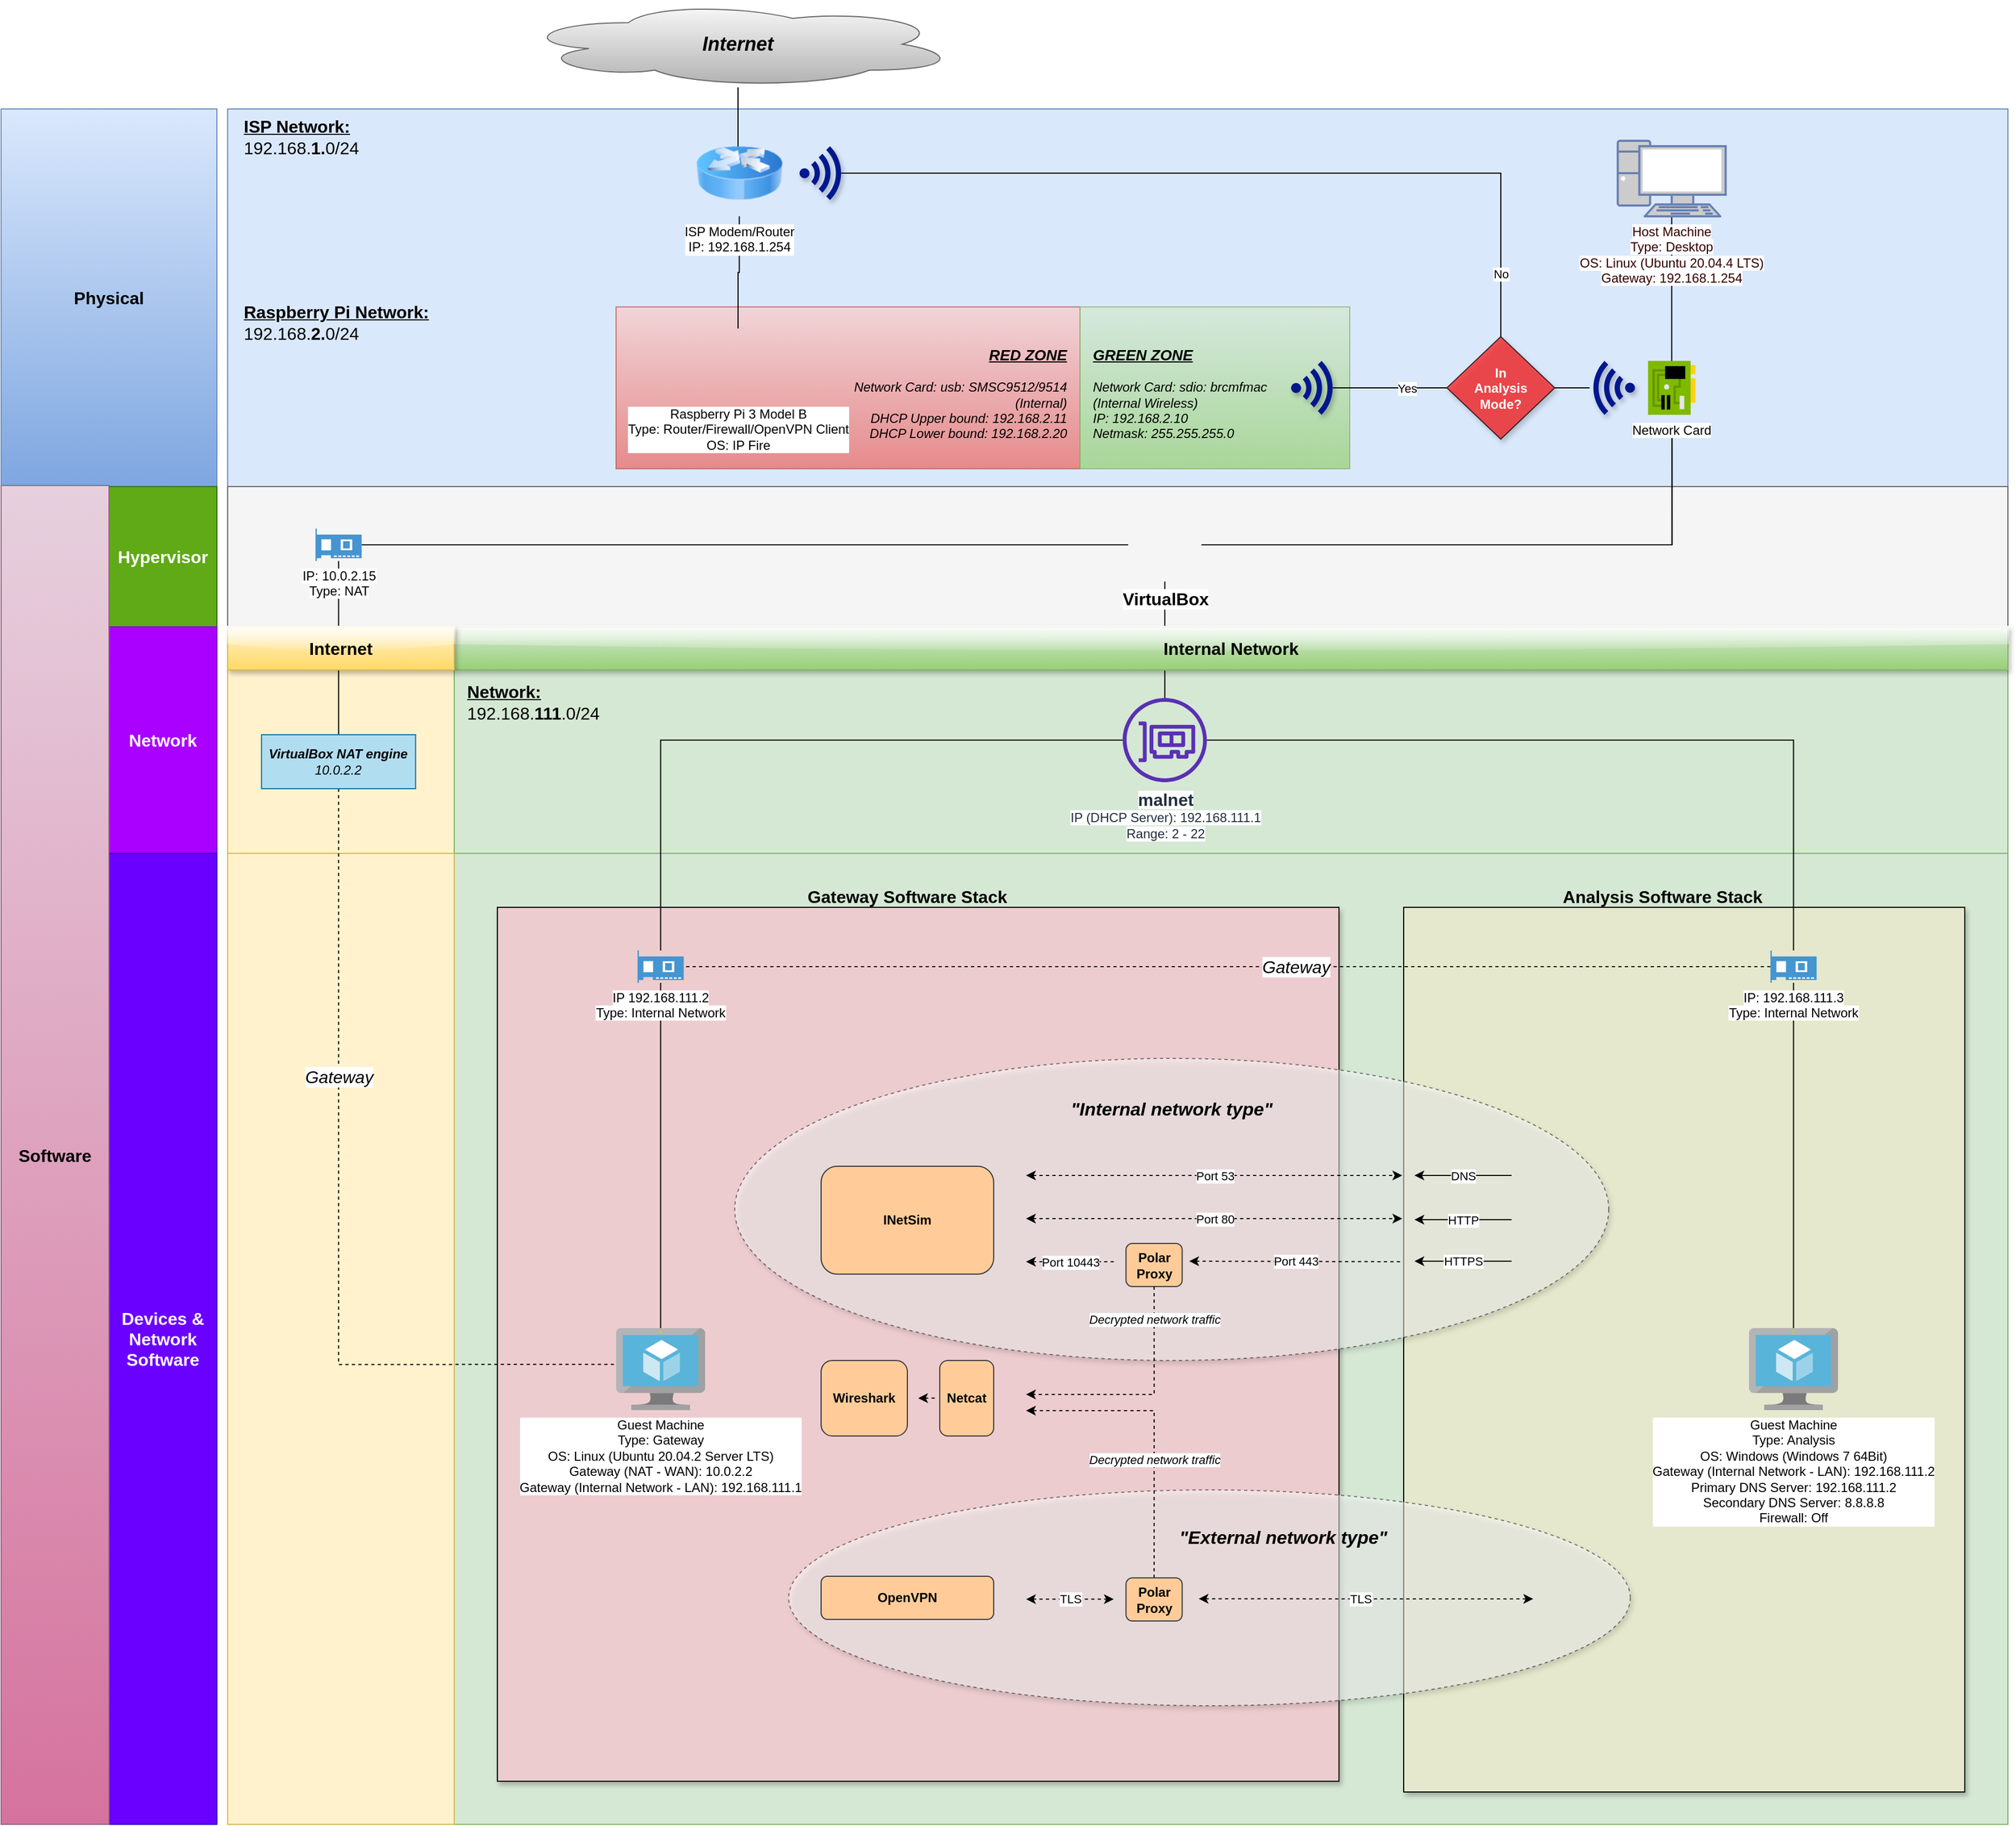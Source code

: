 <mxfile version="14.4.4" type="device"><diagram id="8zyoENs4qHVBw8yyRW8O" name="Page-1"><mxGraphModel dx="3977" dy="1723" grid="1" gridSize="10" guides="1" tooltips="1" connect="1" arrows="1" fold="1" page="1" pageScale="1" pageWidth="850" pageHeight="1100" background="none" math="0" shadow="0"><root><mxCell id="0"/><mxCell id="1" parent="0"/><mxCell id="-e-11BYPW6cTyOTztT-p-106" value="" style="rounded=0;whiteSpace=wrap;html=1;fillColor=#dae8fc;strokeColor=#6c8ebf;" parent="1" vertex="1"><mxGeometry x="-760" y="100" width="1650" height="350" as="geometry"/></mxCell><mxCell id="TGRFq4bjdUbK1pKviDOz-7" value="" style="rounded=0;whiteSpace=wrap;html=1;fillColor=#f8cecc;strokeColor=#b85450;gradientColor=#ea6b66;opacity=75;" vertex="1" parent="1"><mxGeometry x="-400" y="283.5" width="430" height="150" as="geometry"/></mxCell><mxCell id="TGRFq4bjdUbK1pKviDOz-6" value="" style="rounded=0;whiteSpace=wrap;html=1;fillColor=#d5e8d4;strokeColor=#82b366;gradientColor=#97d077;opacity=75;" vertex="1" parent="1"><mxGeometry x="30" y="283.5" width="250" height="150" as="geometry"/></mxCell><mxCell id="-e-11BYPW6cTyOTztT-p-169" value="" style="rounded=0;whiteSpace=wrap;html=1;fillColor=#d5e8d4;strokeColor=#82b366;" parent="1" vertex="1"><mxGeometry x="-550" y="790" width="1440" height="900" as="geometry"/></mxCell><mxCell id="6qPdf3L8moZIVL4LODuf-8" value="" style="rounded=0;whiteSpace=wrap;html=1;shadow=1;fillColor=#E5E8CC;" parent="1" vertex="1"><mxGeometry x="330" y="840" width="520" height="820" as="geometry"/></mxCell><mxCell id="6qPdf3L8moZIVL4LODuf-7" value="" style="rounded=0;whiteSpace=wrap;html=1;shadow=1;fillColor=#EDCCCF;" parent="1" vertex="1"><mxGeometry x="-510" y="840" width="780" height="810" as="geometry"/></mxCell><mxCell id="GQEqQvA2TkC_SFzELO3j-15" value="&lt;div style=&quot;font-size: 17px&quot;&gt;&lt;b&gt;&lt;i&gt;&lt;font style=&quot;font-size: 17px&quot;&gt;&lt;span&gt;&quot;Internal network type&quot;&lt;/span&gt;&lt;/font&gt;&lt;/i&gt;&lt;/b&gt;&lt;/div&gt;&lt;div style=&quot;font-size: 17px&quot;&gt;&lt;b&gt;&lt;i&gt;&lt;font style=&quot;font-size: 17px&quot;&gt;&lt;span&gt;&lt;br&gt;&lt;/span&gt;&lt;/font&gt;&lt;/i&gt;&lt;/b&gt;&lt;/div&gt;&lt;div style=&quot;font-size: 17px&quot;&gt;&lt;b&gt;&lt;i&gt;&lt;font style=&quot;font-size: 17px&quot;&gt;&lt;span&gt;&lt;br&gt;&lt;/span&gt;&lt;/font&gt;&lt;/i&gt;&lt;/b&gt;&lt;/div&gt;&lt;div&gt;&lt;br&gt;&lt;/div&gt;&lt;div&gt;&lt;br&gt;&lt;/div&gt;&lt;div&gt;&lt;b&gt;&lt;font size=&quot;1&quot;&gt;&lt;i&gt;&lt;span style=&quot;font-size: 16px&quot;&gt;&lt;br&gt;&lt;/span&gt;&lt;/i&gt;&lt;/font&gt;&lt;/b&gt;&lt;/div&gt;&lt;div&gt;&lt;b&gt;&lt;font size=&quot;1&quot;&gt;&lt;i&gt;&lt;span style=&quot;font-size: 16px&quot;&gt;&lt;br&gt;&lt;/span&gt;&lt;/i&gt;&lt;/font&gt;&lt;/b&gt;&lt;/div&gt;&lt;div&gt;&lt;b&gt;&lt;font size=&quot;1&quot;&gt;&lt;i&gt;&lt;span style=&quot;font-size: 16px&quot;&gt;&lt;br&gt;&lt;/span&gt;&lt;/i&gt;&lt;/font&gt;&lt;/b&gt;&lt;/div&gt;&lt;div&gt;&lt;b&gt;&lt;font size=&quot;1&quot;&gt;&lt;i&gt;&lt;span style=&quot;font-size: 16px&quot;&gt;&lt;br&gt;&lt;/span&gt;&lt;/i&gt;&lt;/font&gt;&lt;/b&gt;&lt;/div&gt;&lt;div&gt;&lt;b&gt;&lt;font size=&quot;1&quot;&gt;&lt;i&gt;&lt;span style=&quot;font-size: 16px&quot;&gt;&lt;br&gt;&lt;/span&gt;&lt;/i&gt;&lt;/font&gt;&lt;/b&gt;&lt;/div&gt;&lt;div&gt;&lt;b&gt;&lt;font size=&quot;1&quot;&gt;&lt;i&gt;&lt;span style=&quot;font-size: 16px&quot;&gt;&lt;br&gt;&lt;/span&gt;&lt;/i&gt;&lt;/font&gt;&lt;/b&gt;&lt;/div&gt;" style="ellipse;whiteSpace=wrap;html=1;opacity=50;dashed=1;shadow=1;" parent="1" vertex="1"><mxGeometry x="-290" y="980" width="810" height="280" as="geometry"/></mxCell><mxCell id="-e-11BYPW6cTyOTztT-p-161" value="" style="rounded=0;whiteSpace=wrap;html=1;fillColor=#fff2cc;strokeColor=#d6b656;" parent="1" vertex="1"><mxGeometry x="-760" y="620" width="210" height="170" as="geometry"/></mxCell><mxCell id="-e-11BYPW6cTyOTztT-p-163" value="" style="rounded=0;whiteSpace=wrap;html=1;fillColor=#d5e8d4;strokeColor=#82b366;" parent="1" vertex="1"><mxGeometry x="-550" y="620" width="1440" height="170" as="geometry"/></mxCell><mxCell id="-e-11BYPW6cTyOTztT-p-168" value="" style="rounded=0;whiteSpace=wrap;html=1;fillColor=#fff2cc;strokeColor=#d6b656;" parent="1" vertex="1"><mxGeometry x="-760" y="790" width="210" height="900" as="geometry"/></mxCell><mxCell id="-e-11BYPW6cTyOTztT-p-99" value="" style="rounded=0;whiteSpace=wrap;html=1;fillColor=#f5f5f5;strokeColor=#666666;fontColor=#333333;" parent="1" vertex="1"><mxGeometry x="-760" y="450" width="1650" height="130" as="geometry"/></mxCell><mxCell id="-e-11BYPW6cTyOTztT-p-81" style="edgeStyle=orthogonalEdgeStyle;rounded=0;orthogonalLoop=1;jettySize=auto;html=1;endArrow=none;endFill=0;" parent="1" source="-e-11BYPW6cTyOTztT-p-1" edge="1"><mxGeometry relative="1" as="geometry"><mxPoint x="-287" y="156" as="targetPoint"/></mxGeometry></mxCell><mxCell id="-e-11BYPW6cTyOTztT-p-1" value="&lt;font style=&quot;font-size: 18px&quot;&gt;&lt;i&gt;&lt;b&gt;Internet&lt;/b&gt;&lt;/i&gt;&lt;/font&gt;" style="ellipse;shape=cloud;whiteSpace=wrap;html=1;gradientColor=#b3b3b3;fillColor=#f5f5f5;strokeColor=#666666;" parent="1" vertex="1"><mxGeometry x="-490" width="406" height="80" as="geometry"/></mxCell><mxCell id="-e-11BYPW6cTyOTztT-p-180" style="edgeStyle=orthogonalEdgeStyle;rounded=0;orthogonalLoop=1;jettySize=auto;html=1;endArrow=none;endFill=0;fontSize=16;exitX=0;exitY=0.5;exitDx=0;exitDy=0;" parent="1" source="-e-11BYPW6cTyOTztT-p-10" target="-e-11BYPW6cTyOTztT-p-179" edge="1"><mxGeometry relative="1" as="geometry"/></mxCell><mxCell id="agDLO8qRzX-PtfbD8R7_-3" style="edgeStyle=none;rounded=0;orthogonalLoop=1;jettySize=auto;html=1;endArrow=none;endFill=0;" parent="1" source="-e-11BYPW6cTyOTztT-p-10" target="-e-11BYPW6cTyOTztT-p-18" edge="1"><mxGeometry relative="1" as="geometry"/></mxCell><mxCell id="-e-11BYPW6cTyOTztT-p-10" value="&lt;b&gt;&lt;font style=&quot;font-size: 16px&quot;&gt;VirtualBox&lt;/font&gt;&lt;/b&gt;" style="shape=image;html=1;verticalAlign=top;verticalLabelPosition=bottom;labelBackgroundColor=#ffffff;imageAspect=0;aspect=fixed;image=https://cdn3.iconfinder.com/data/icons/humano2/128x128/apps/virtualbox.png" parent="1" vertex="1"><mxGeometry x="74.61" y="470" width="68" height="68" as="geometry"/></mxCell><mxCell id="-e-11BYPW6cTyOTztT-p-97" style="edgeStyle=orthogonalEdgeStyle;rounded=0;orthogonalLoop=1;jettySize=auto;html=1;endArrow=none;endFill=0;" parent="1" source="-e-11BYPW6cTyOTztT-p-6" target="-e-11BYPW6cTyOTztT-p-94" edge="1"><mxGeometry relative="1" as="geometry"/></mxCell><mxCell id="-e-11BYPW6cTyOTztT-p-6" value="&lt;div&gt;&lt;font color=&quot;#330000&quot;&gt;&lt;span style=&quot;background-color: rgb(255 , 255 , 255)&quot;&gt;Host Machine&lt;br&gt;&lt;/span&gt;&lt;/font&gt;&lt;/div&gt;&lt;div&gt;&lt;font color=&quot;#330000&quot;&gt;&lt;span style=&quot;background-color: rgb(255 , 255 , 255)&quot;&gt;Type: Desktop&lt;/span&gt;&lt;/font&gt;&lt;/div&gt;&lt;div&gt;&lt;font color=&quot;#330000&quot;&gt;&lt;span style=&quot;background-color: rgb(255 , 255 , 255)&quot;&gt;OS: Linux (Ubuntu 20.04.4 LTS)&lt;/span&gt;&lt;/font&gt;&lt;/div&gt;&lt;div&gt;&lt;font color=&quot;#330000&quot;&gt;&lt;span style=&quot;background-color: rgb(255 , 255 , 255)&quot;&gt;Gateway: 192.168.1.254&lt;/span&gt;&lt;/font&gt;&lt;br&gt;&lt;/div&gt;" style="fontColor=#0066CC;verticalAlign=top;verticalLabelPosition=bottom;labelPosition=center;align=center;html=1;outlineConnect=0;fillColor=#CCCCCC;strokeColor=#6881B3;gradientColor=none;gradientDirection=north;strokeWidth=2;shape=mxgraph.networks.pc;" parent="1" vertex="1"><mxGeometry x="528.39" y="129.5" width="100" height="70" as="geometry"/></mxCell><mxCell id="-e-11BYPW6cTyOTztT-p-39" style="edgeStyle=orthogonalEdgeStyle;rounded=0;orthogonalLoop=1;jettySize=auto;html=1;endArrow=none;endFill=0;" parent="1" source="-e-11BYPW6cTyOTztT-p-18" target="-e-11BYPW6cTyOTztT-p-44" edge="1"><mxGeometry relative="1" as="geometry"><mxPoint x="15" y="1050" as="targetPoint"/></mxGeometry></mxCell><mxCell id="-e-11BYPW6cTyOTztT-p-48" style="rounded=0;orthogonalLoop=1;jettySize=auto;html=1;endArrow=none;endFill=0;edgeStyle=orthogonalEdgeStyle;" parent="1" source="-e-11BYPW6cTyOTztT-p-44" target="-e-11BYPW6cTyOTztT-p-24" edge="1"><mxGeometry relative="1" as="geometry"><mxPoint x="-121.19" y="875" as="sourcePoint"/></mxGeometry></mxCell><mxCell id="-e-11BYPW6cTyOTztT-p-60" style="edgeStyle=orthogonalEdgeStyle;rounded=0;orthogonalLoop=1;jettySize=auto;html=1;endArrow=none;endFill=0;" parent="1" source="-e-11BYPW6cTyOTztT-p-18" target="-e-11BYPW6cTyOTztT-p-66" edge="1"><mxGeometry relative="1" as="geometry"><mxPoint x="380.476" y="840.005" as="targetPoint"/><mxPoint x="508.19" y="724.995" as="sourcePoint"/></mxGeometry></mxCell><mxCell id="-e-11BYPW6cTyOTztT-p-65" style="edgeStyle=orthogonalEdgeStyle;rounded=0;orthogonalLoop=1;jettySize=auto;html=1;endArrow=none;endFill=0;" parent="1" source="-e-11BYPW6cTyOTztT-p-66" target="-e-11BYPW6cTyOTztT-p-63" edge="1"><mxGeometry relative="1" as="geometry"/></mxCell><mxCell id="-e-11BYPW6cTyOTztT-p-96" style="edgeStyle=orthogonalEdgeStyle;rounded=0;orthogonalLoop=1;jettySize=auto;html=1;endArrow=none;endFill=0;entryX=1;entryY=0.5;entryDx=0;entryDy=0;exitX=0.506;exitY=1.167;exitDx=0;exitDy=0;exitPerimeter=0;" parent="1" source="-e-11BYPW6cTyOTztT-p-94" target="-e-11BYPW6cTyOTztT-p-10" edge="1"><mxGeometry relative="1" as="geometry"><mxPoint x="458.39" y="470" as="targetPoint"/><Array as="points"><mxPoint x="579" y="504"/></Array></mxGeometry></mxCell><mxCell id="-e-11BYPW6cTyOTztT-p-108" value="&lt;u&gt;Network: &lt;/u&gt;&lt;span style=&quot;font-weight: normal&quot;&gt;192.168.&lt;/span&gt;111&lt;span style=&quot;font-weight: normal&quot;&gt;.0/24&lt;/span&gt;" style="text;html=1;strokeColor=none;fillColor=none;align=left;verticalAlign=middle;whiteSpace=wrap;rounded=0;fontStyle=1;fontSize=16;" parent="1" vertex="1"><mxGeometry x="-540" y="640" width="180" height="20" as="geometry"/></mxCell><mxCell id="-e-11BYPW6cTyOTztT-p-138" value="&lt;u&gt;ISP Network: &lt;/u&gt;&lt;span style=&quot;font-weight: normal&quot;&gt;192.168.&lt;/span&gt;1.&lt;span style=&quot;font-weight: normal&quot;&gt;0/24&lt;/span&gt;" style="text;html=1;strokeColor=none;fillColor=none;align=left;verticalAlign=middle;whiteSpace=wrap;rounded=0;fontStyle=1;fontSize=16;" parent="1" vertex="1"><mxGeometry x="-747.2" y="116" width="180" height="20" as="geometry"/></mxCell><mxCell id="-e-11BYPW6cTyOTztT-p-165" value="&lt;font style=&quot;font-size: 16px&quot;&gt;Physical&lt;/font&gt;" style="rounded=0;whiteSpace=wrap;html=1;fillColor=#dae8fc;strokeColor=#6c8ebf;fontSize=18;fontStyle=1;gradientColor=#7ea6e0;" parent="1" vertex="1"><mxGeometry x="-970" y="100" width="200" height="350" as="geometry"/></mxCell><mxCell id="-e-11BYPW6cTyOTztT-p-166" value="&lt;b&gt;&lt;font style=&quot;font-size: 16px&quot;&gt;Hypervisor&lt;/font&gt;&lt;/b&gt;" style="rounded=0;whiteSpace=wrap;html=1;fillColor=#60a917;strokeColor=#2D7600;fontColor=#ffffff;" parent="1" vertex="1"><mxGeometry x="-870" y="450" width="100" height="130" as="geometry"/></mxCell><mxCell id="-e-11BYPW6cTyOTztT-p-167" value="Network" style="rounded=0;whiteSpace=wrap;html=1;fillColor=#aa00ff;strokeColor=#7700CC;fontStyle=1;fontSize=16;fontColor=#ffffff;" parent="1" vertex="1"><mxGeometry x="-870" y="580" width="100" height="210" as="geometry"/></mxCell><mxCell id="-e-11BYPW6cTyOTztT-p-171" value="Devices &amp;amp; Network Software" style="rounded=0;whiteSpace=wrap;html=1;fillColor=#6a00ff;strokeColor=#3700CC;fontSize=16;fontStyle=1;fontColor=#ffffff;" parent="1" vertex="1"><mxGeometry x="-870" y="790" width="100" height="900" as="geometry"/></mxCell><mxCell id="-e-11BYPW6cTyOTztT-p-172" value="&lt;b&gt;&lt;font style=&quot;font-size: 16px&quot;&gt;Software&lt;/font&gt;&lt;/b&gt;" style="rounded=0;whiteSpace=wrap;html=1;fillColor=#e6d0de;strokeColor=#996185;gradientColor=#d5739d;" parent="1" vertex="1"><mxGeometry x="-970" y="449" width="100" height="1241" as="geometry"/></mxCell><mxCell id="-e-11BYPW6cTyOTztT-p-182" value="&lt;font style=&quot;font-size: 16px&quot;&gt;&lt;i&gt;Gateway&lt;/i&gt;&lt;/font&gt;" style="edgeStyle=orthogonalEdgeStyle;rounded=0;orthogonalLoop=1;jettySize=auto;html=1;endArrow=none;endFill=0;fontSize=16;exitX=0.5;exitY=1;exitDx=0;exitDy=0;entryX=0.016;entryY=0.443;entryDx=0;entryDy=0;entryPerimeter=0;dashed=1;elbow=vertical;" parent="1" source="-e-11BYPW6cTyOTztT-p-178" target="-e-11BYPW6cTyOTztT-p-24" edge="1"><mxGeometry x="-0.327" relative="1" as="geometry"><Array as="points"><mxPoint x="-657" y="1264"/></Array><mxPoint x="-327" y="730" as="sourcePoint"/><mxPoint as="offset"/></mxGeometry></mxCell><mxCell id="agDLO8qRzX-PtfbD8R7_-36" style="rounded=0;orthogonalLoop=1;jettySize=auto;html=1;startArrow=none;startFill=0;endArrow=none;endFill=0;" parent="1" source="-e-11BYPW6cTyOTztT-p-178" target="-e-11BYPW6cTyOTztT-p-179" edge="1"><mxGeometry relative="1" as="geometry"/></mxCell><mxCell id="-e-11BYPW6cTyOTztT-p-178" value="&lt;div style=&quot;font-size: 12px&quot; align=&quot;center&quot;&gt;&lt;b&gt;VirtualBox NAT engine&lt;/b&gt;&lt;/div&gt;&lt;div style=&quot;font-size: 12px&quot; align=&quot;center&quot;&gt;10.0.2.2&lt;br&gt;&lt;/div&gt;" style="rounded=0;whiteSpace=wrap;html=1;fillColor=#b1ddf0;fontSize=16;align=center;strokeColor=#10739e;fontStyle=2;" parent="1" vertex="1"><mxGeometry x="-728.6" y="680" width="142.8" height="50" as="geometry"/></mxCell><mxCell id="y1vfAWZNnJ1fbtwG8gCO-28" style="rounded=0;orthogonalLoop=1;jettySize=auto;html=1;dashed=1;endArrow=none;endFill=0;elbow=vertical;" parent="1" source="-e-11BYPW6cTyOTztT-p-66" target="-e-11BYPW6cTyOTztT-p-44" edge="1"><mxGeometry relative="1" as="geometry"/></mxCell><mxCell id="y1vfAWZNnJ1fbtwG8gCO-29" value="&lt;font style=&quot;font-size: 16px&quot;&gt;&lt;i&gt;Gateway&lt;/i&gt;&lt;/font&gt;" style="edgeLabel;html=1;align=center;verticalAlign=middle;resizable=0;points=[];" parent="y1vfAWZNnJ1fbtwG8gCO-28" vertex="1" connectable="0"><mxGeometry x="-0.429" y="-3" relative="1" as="geometry"><mxPoint x="-152.77" y="3" as="offset"/></mxGeometry></mxCell><mxCell id="-e-11BYPW6cTyOTztT-p-66" value="&lt;div&gt;&lt;span style=&quot;background-color: rgb(255 , 255 , 255)&quot;&gt;&lt;span style=&quot;background-color: rgb(255 , 255 , 255)&quot;&gt;&lt;span style=&quot;background-color: rgb(255 , 255 , 255)&quot;&gt;IP: 192.168.111.3&lt;/span&gt;&lt;/span&gt;&lt;/span&gt;&lt;/div&gt;&lt;div&gt;&lt;span style=&quot;background-color: rgb(255 , 255 , 255)&quot;&gt;Type: Internal Network&lt;br&gt;&lt;/span&gt;&lt;/div&gt;" style="pointerEvents=1;shadow=0;dashed=0;html=1;strokeColor=none;fillColor=#4495D1;labelPosition=center;verticalLabelPosition=bottom;verticalAlign=top;align=center;outlineConnect=0;shape=mxgraph.veeam.2d.network_card;" parent="1" vertex="1"><mxGeometry x="669.91" y="880" width="42.8" height="30" as="geometry"/></mxCell><mxCell id="TytwRXW9dFbPNowJhOf9-7" value="&lt;font style=&quot;font-size: 16px&quot;&gt;&lt;b&gt;Internal Network&lt;br&gt;&lt;/b&gt;&lt;/font&gt;" style="rounded=0;whiteSpace=wrap;html=1;glass=1;fillColor=#d5e8d4;strokeColor=#82b366;shadow=1;gradientColor=#97d077;" parent="1" vertex="1"><mxGeometry x="-550" y="580" width="1440" height="40" as="geometry"/></mxCell><mxCell id="-e-11BYPW6cTyOTztT-p-18" value="&lt;div&gt;&lt;font size=&quot;1&quot;&gt;&lt;b&gt;&lt;span style=&quot;background-color: rgb(255 , 255 , 255) ; font-size: 16px&quot;&gt;malnet&lt;/span&gt;&lt;/b&gt;&lt;/font&gt;&lt;/div&gt;&lt;div&gt;&lt;span style=&quot;background-color: rgb(255 , 255 , 255)&quot;&gt;IP (DHCP Server): 192.168.111.1&lt;/span&gt;&lt;/div&gt;&lt;div&gt;&lt;span style=&quot;background-color: rgb(255 , 255 , 255)&quot;&gt;Range: 2 - 22&lt;br&gt;&lt;/span&gt;&lt;/div&gt;" style="outlineConnect=0;fontColor=#232F3E;gradientColor=none;fillColor=#5A30B5;strokeColor=none;dashed=0;verticalLabelPosition=bottom;verticalAlign=top;align=center;html=1;fontSize=12;fontStyle=0;aspect=fixed;pointerEvents=1;shape=mxgraph.aws4.elastic_network_interface;" parent="1" vertex="1"><mxGeometry x="69.61" y="646" width="78" height="78" as="geometry"/></mxCell><mxCell id="TytwRXW9dFbPNowJhOf9-6" value="&lt;font style=&quot;font-size: 16px&quot;&gt;&lt;b&gt;Internet&lt;br&gt;&lt;/b&gt;&lt;/font&gt;" style="rounded=0;whiteSpace=wrap;html=1;fillColor=#fff2cc;strokeColor=#d6b656;glass=1;comic=0;shadow=1;gradientColor=#ffd966;" parent="1" vertex="1"><mxGeometry x="-760" y="580" width="210" height="40" as="geometry"/></mxCell><mxCell id="-e-11BYPW6cTyOTztT-p-179" value="&lt;div&gt;&lt;span style=&quot;background-color: rgb(255 , 255 , 255)&quot;&gt;&lt;span style=&quot;background-color: rgb(255 , 255 , 255)&quot;&gt;&lt;span style=&quot;background-color: rgb(255 , 255 , 255)&quot;&gt;IP: 10.0.2.15&lt;/span&gt;&lt;/span&gt;&lt;/span&gt;&lt;/div&gt;&lt;div&gt;&lt;span style=&quot;background-color: rgb(255 , 255 , 255)&quot;&gt;Type: NAT&lt;br&gt;&lt;/span&gt;&lt;/div&gt;" style="pointerEvents=1;shadow=0;dashed=0;html=1;strokeColor=none;fillColor=#4495D1;labelPosition=center;verticalLabelPosition=bottom;verticalAlign=top;align=center;outlineConnect=0;shape=mxgraph.veeam.2d.network_card;" parent="1" vertex="1"><mxGeometry x="-678.6" y="489" width="42.8" height="30" as="geometry"/></mxCell><mxCell id="-e-11BYPW6cTyOTztT-p-44" value="&lt;div&gt;&lt;span style=&quot;background-color: rgb(255 , 255 , 255)&quot;&gt;&lt;span style=&quot;background-color: rgb(255 , 255 , 255)&quot;&gt;&lt;span style=&quot;background-color: rgb(255 , 255 , 255)&quot;&gt;IP 192.168.111.2&lt;/span&gt;&lt;/span&gt;&lt;/span&gt;&lt;/div&gt;&lt;div&gt;&lt;span style=&quot;background-color: rgb(255 , 255 , 255)&quot;&gt;Type: Internal Network&lt;br&gt;&lt;/span&gt;&lt;/div&gt;" style="pointerEvents=1;shadow=0;dashed=0;html=1;strokeColor=none;fillColor=#4495D1;labelPosition=center;verticalLabelPosition=bottom;verticalAlign=top;align=center;outlineConnect=0;shape=mxgraph.veeam.2d.network_card;" parent="1" vertex="1"><mxGeometry x="-380.1" y="880" width="42.8" height="30" as="geometry"/></mxCell><mxCell id="GQEqQvA2TkC_SFzELO3j-16" value="&lt;div&gt;INetSim&lt;/div&gt;" style="rounded=1;whiteSpace=wrap;html=1;fontStyle=1;fillColor=#ffcc99;strokeColor=#36393d;" parent="1" vertex="1"><mxGeometry x="-210" y="1080" width="160" height="100" as="geometry"/></mxCell><mxCell id="GQEqQvA2TkC_SFzELO3j-17" value="HTTP" style="endArrow=classic;html=1;" parent="1" edge="1"><mxGeometry width="50" height="50" relative="1" as="geometry"><mxPoint x="430.0" y="1129.5" as="sourcePoint"/><mxPoint x="340.0" y="1129.5" as="targetPoint"/></mxGeometry></mxCell><mxCell id="GQEqQvA2TkC_SFzELO3j-18" value="Port 80" style="endArrow=classic;dashed=1;html=1;startArrow=classic;startFill=1;endFill=1;" parent="1" edge="1"><mxGeometry width="50" height="50" relative="1" as="geometry"><mxPoint x="-20" y="1128.5" as="sourcePoint"/><mxPoint x="328.63" y="1128.5" as="targetPoint"/></mxGeometry></mxCell><mxCell id="GQEqQvA2TkC_SFzELO3j-19" value="Port 443" style="endArrow=none;dashed=1;html=1;startArrow=classic;startFill=1;" parent="1" edge="1"><mxGeometry width="50" height="50" relative="1" as="geometry"><mxPoint x="131.24" y="1168" as="sourcePoint"/><mxPoint x="328.63" y="1168.5" as="targetPoint"/></mxGeometry></mxCell><mxCell id="GQEqQvA2TkC_SFzELO3j-22" value="DNS" style="endArrow=classic;html=1;" parent="1" edge="1"><mxGeometry width="50" height="50" relative="1" as="geometry"><mxPoint x="430.0" y="1088.5" as="sourcePoint"/><mxPoint x="340.0" y="1088.5" as="targetPoint"/></mxGeometry></mxCell><mxCell id="GQEqQvA2TkC_SFzELO3j-23" value="Port 53" style="endArrow=classic;dashed=1;html=1;startArrow=classic;startFill=1;endFill=1;" parent="1" edge="1"><mxGeometry width="50" height="50" relative="1" as="geometry"><mxPoint x="-20" y="1088.5" as="sourcePoint"/><mxPoint x="328.63" y="1088.5" as="targetPoint"/></mxGeometry></mxCell><mxCell id="GQEqQvA2TkC_SFzELO3j-24" value="HTTPS" style="endArrow=classic;html=1;" parent="1" edge="1"><mxGeometry width="50" height="50" relative="1" as="geometry"><mxPoint x="430.0" y="1168" as="sourcePoint"/><mxPoint x="340.0" y="1168" as="targetPoint"/></mxGeometry></mxCell><mxCell id="GQEqQvA2TkC_SFzELO3j-26" value="&lt;div&gt;Polar&lt;/div&gt;&lt;div&gt;Proxy&lt;/div&gt;" style="rounded=1;whiteSpace=wrap;html=1;fontStyle=1;fillColor=#ffcc99;strokeColor=#36393d;" parent="1" vertex="1"><mxGeometry x="72.61" y="1151.5" width="52.1" height="40" as="geometry"/></mxCell><mxCell id="GQEqQvA2TkC_SFzELO3j-27" value="Port 10443" style="endArrow=none;dashed=1;html=1;startArrow=classic;startFill=1;" parent="1" edge="1"><mxGeometry width="50" height="50" relative="1" as="geometry"><mxPoint x="-20" y="1168.5" as="sourcePoint"/><mxPoint x="61.24" y="1168.5" as="targetPoint"/></mxGeometry></mxCell><mxCell id="6qPdf3L8moZIVL4LODuf-1" value="Wireshark" style="rounded=1;whiteSpace=wrap;html=1;fontStyle=1;fillColor=#ffcc99;strokeColor=#36393d;" parent="1" vertex="1"><mxGeometry x="-210" y="1260" width="80" height="70" as="geometry"/></mxCell><mxCell id="6qPdf3L8moZIVL4LODuf-5" value="&lt;div style=&quot;font-size: 17px&quot;&gt;&lt;b&gt;&lt;i&gt;&lt;font style=&quot;font-size: 17px&quot;&gt;&lt;span&gt;&amp;nbsp; &amp;nbsp; &amp;nbsp; &amp;nbsp; &amp;nbsp;&amp;nbsp; &amp;nbsp;&amp;nbsp;&amp;nbsp;&amp;nbsp;&amp;nbsp;&amp;nbsp;&amp;nbsp;&amp;nbsp;&amp;nbsp;&amp;nbsp;&amp;nbsp;&amp;nbsp;&amp;nbsp;&amp;nbsp;&amp;nbsp;&amp;nbsp;&amp;nbsp; &quot;External network type&quot;&lt;/span&gt;&lt;/font&gt;&lt;/i&gt;&lt;/b&gt;&lt;/div&gt;&lt;div style=&quot;font-size: 17px&quot;&gt;&lt;b&gt;&lt;i&gt;&lt;font style=&quot;font-size: 17px&quot;&gt;&lt;span&gt;&lt;br&gt;&lt;/span&gt;&lt;/font&gt;&lt;/i&gt;&lt;/b&gt;&lt;/div&gt;&lt;div&gt;&lt;br&gt;&lt;/div&gt;&lt;div&gt;&lt;b&gt;&lt;font size=&quot;1&quot;&gt;&lt;i&gt;&lt;span style=&quot;font-size: 16px&quot;&gt;&lt;br&gt;&lt;/span&gt;&lt;/i&gt;&lt;/font&gt;&lt;/b&gt;&lt;/div&gt;&lt;div&gt;&lt;b&gt;&lt;font size=&quot;1&quot;&gt;&lt;i&gt;&lt;span style=&quot;font-size: 16px&quot;&gt;&lt;br&gt;&lt;/span&gt;&lt;/i&gt;&lt;/font&gt;&lt;/b&gt;&lt;/div&gt;&lt;div&gt;&lt;b&gt;&lt;font size=&quot;1&quot;&gt;&lt;i&gt;&lt;span style=&quot;font-size: 16px&quot;&gt;&lt;br&gt;&lt;/span&gt;&lt;/i&gt;&lt;/font&gt;&lt;/b&gt;&lt;/div&gt;&lt;div&gt;&lt;b&gt;&lt;font size=&quot;1&quot;&gt;&lt;i&gt;&lt;span style=&quot;font-size: 16px&quot;&gt;&lt;br&gt;&lt;/span&gt;&lt;/i&gt;&lt;/font&gt;&lt;/b&gt;&lt;/div&gt;" style="ellipse;whiteSpace=wrap;html=1;opacity=50;dashed=1;shadow=1;" parent="1" vertex="1"><mxGeometry x="-240" y="1380" width="780" height="200" as="geometry"/></mxCell><mxCell id="6qPdf3L8moZIVL4LODuf-6" value="OpenVPN" style="rounded=1;whiteSpace=wrap;html=1;fontStyle=1;fillColor=#ffcc99;strokeColor=#36393d;" parent="1" vertex="1"><mxGeometry x="-210" y="1460" width="160" height="40" as="geometry"/></mxCell><mxCell id="-e-11BYPW6cTyOTztT-p-24" value="&lt;div&gt;Guest Machine&lt;/div&gt;&lt;div&gt;Type: Gateway&lt;br&gt;&lt;/div&gt;&lt;div&gt;&lt;span style=&quot;background-color: rgb(255 , 255 , 255)&quot;&gt;OS: Linux (Ubuntu 20.04.2 Server LTS)&lt;/span&gt;&lt;br&gt;&lt;div&gt;Gateway (NAT - WAN): 10.0.2.2&lt;/div&gt;&lt;/div&gt;&lt;div&gt;Gateway (Internal Network - LAN): 192.168.111.1&lt;br&gt;&lt;b&gt;&lt;/b&gt;&lt;/div&gt;" style="aspect=fixed;html=1;points=[];align=center;image;fontSize=12;image=img/lib/mscae/Virtual_Machine.svg;" parent="1" vertex="1"><mxGeometry x="-400.0" y="1230" width="82.61" height="76" as="geometry"/></mxCell><mxCell id="-e-11BYPW6cTyOTztT-p-63" value="&lt;div&gt;Guest Machine&lt;/div&gt;&lt;div&gt;Type: Analysis&lt;br&gt;&lt;/div&gt;&lt;div&gt;OS: Windows (Windows 7 64Bit)&lt;/div&gt;&lt;div&gt;Gateway (Internal Network - LAN): 192.168.111.2&lt;/div&gt;&lt;div&gt;Primary DNS Server: 192.168.111.2&lt;/div&gt;&lt;div&gt;Secondary DNS Server: 8.8.8.8&lt;br&gt;&lt;/div&gt;&lt;div&gt;Firewall: Off&lt;br&gt;&lt;b&gt;&lt;/b&gt;&lt;/div&gt;" style="aspect=fixed;html=1;points=[];align=center;image;fontSize=12;image=img/lib/mscae/Virtual_Machine.svg;" parent="1" vertex="1"><mxGeometry x="650.0" y="1230" width="82.61" height="76" as="geometry"/></mxCell><mxCell id="6qPdf3L8moZIVL4LODuf-16" style="edgeStyle=orthogonalEdgeStyle;rounded=0;orthogonalLoop=1;jettySize=auto;html=1;dashed=1;exitX=0.5;exitY=0;exitDx=0;exitDy=0;" parent="1" source="6qPdf3L8moZIVL4LODuf-13" edge="1"><mxGeometry relative="1" as="geometry"><mxPoint x="-20" y="1306.5" as="targetPoint"/><Array as="points"><mxPoint x="99" y="1306.5"/></Array></mxGeometry></mxCell><mxCell id="6qPdf3L8moZIVL4LODuf-19" value="&lt;i&gt;Decrypted network traffic&lt;/i&gt;" style="edgeLabel;html=1;align=center;verticalAlign=middle;resizable=0;points=[];" parent="6qPdf3L8moZIVL4LODuf-16" vertex="1" connectable="0"><mxGeometry x="-0.264" y="-2" relative="1" as="geometry"><mxPoint x="-2.03" y="-9.0" as="offset"/></mxGeometry></mxCell><mxCell id="6qPdf3L8moZIVL4LODuf-13" value="&lt;div&gt;Polar&lt;/div&gt;&lt;div&gt;Proxy&lt;/div&gt;" style="rounded=1;whiteSpace=wrap;html=1;fontStyle=1;fillColor=#ffcc99;strokeColor=#36393d;" parent="1" vertex="1"><mxGeometry x="72.61" y="1461.5" width="52.1" height="40" as="geometry"/></mxCell><mxCell id="6qPdf3L8moZIVL4LODuf-14" value="TLS" style="endArrow=classic;dashed=1;html=1;startArrow=classic;startFill=1;endFill=1;" parent="1" edge="1"><mxGeometry x="-0.032" width="50" height="50" relative="1" as="geometry"><mxPoint x="140" y="1480.91" as="sourcePoint"/><mxPoint x="450" y="1481" as="targetPoint"/><mxPoint as="offset"/></mxGeometry></mxCell><mxCell id="6qPdf3L8moZIVL4LODuf-20" value="&lt;b&gt;&lt;font style=&quot;font-size: 16px&quot;&gt;Gateway Software Stack&lt;br&gt;&lt;/font&gt;&lt;/b&gt;" style="text;html=1;strokeColor=none;fillColor=none;align=center;verticalAlign=middle;whiteSpace=wrap;rounded=0;shadow=1;" parent="1" vertex="1"><mxGeometry x="-480" y="820" width="700" height="20" as="geometry"/></mxCell><mxCell id="6qPdf3L8moZIVL4LODuf-21" value="&lt;b&gt;&lt;font style=&quot;font-size: 16px&quot;&gt;Analysis Software Stack&lt;br&gt;&lt;/font&gt;&lt;/b&gt;" style="text;html=1;strokeColor=none;fillColor=none;align=center;verticalAlign=middle;whiteSpace=wrap;rounded=0;shadow=1;" parent="1" vertex="1"><mxGeometry x="340" y="820" width="460" height="20" as="geometry"/></mxCell><mxCell id="-eUrxQKqZsh3rtM71Sw--1" value="&lt;div&gt;Netcat&lt;/div&gt;" style="rounded=1;whiteSpace=wrap;html=1;fontStyle=1;fillColor=#ffcc99;strokeColor=#36393d;" parent="1" vertex="1"><mxGeometry x="-100" y="1260" width="50" height="70" as="geometry"/></mxCell><mxCell id="-eUrxQKqZsh3rtM71Sw--4" value="&lt;i&gt;Decrypted network traffic&lt;/i&gt;" style="edgeStyle=orthogonalEdgeStyle;rounded=0;orthogonalLoop=1;jettySize=auto;html=1;dashed=1;exitX=0.5;exitY=1;exitDx=0;exitDy=0;" parent="1" source="GQEqQvA2TkC_SFzELO3j-26" edge="1"><mxGeometry x="-0.726" relative="1" as="geometry"><Array as="points"><mxPoint x="99" y="1291.5"/><mxPoint x="-20" y="1291.5"/></Array><mxPoint y="1" as="offset"/><mxPoint x="-45" y="1209.5" as="sourcePoint"/><mxPoint x="-20" y="1291.5" as="targetPoint"/></mxGeometry></mxCell><mxCell id="-eUrxQKqZsh3rtM71Sw--5" value="" style="endArrow=none;dashed=1;html=1;startArrow=classic;startFill=1;" parent="1" edge="1"><mxGeometry width="50" height="50" relative="1" as="geometry"><mxPoint x="-120" y="1295" as="sourcePoint"/><mxPoint x="-102.5" y="1294.86" as="targetPoint"/><Array as="points"/></mxGeometry></mxCell><mxCell id="-eUrxQKqZsh3rtM71Sw--6" value="TLS" style="endArrow=classic;dashed=1;html=1;startArrow=classic;startFill=1;endFill=1;" parent="1" edge="1"><mxGeometry width="50" height="50" relative="1" as="geometry"><mxPoint x="-20" y="1481.26" as="sourcePoint"/><mxPoint x="61.24" y="1481.26" as="targetPoint"/></mxGeometry></mxCell><mxCell id="TGRFq4bjdUbK1pKviDOz-13" style="edgeStyle=orthogonalEdgeStyle;rounded=0;orthogonalLoop=1;jettySize=auto;html=1;endArrow=none;endFill=0;" edge="1" parent="1" source="TGRFq4bjdUbK1pKviDOz-1" target="-e-11BYPW6cTyOTztT-p-2"><mxGeometry relative="1" as="geometry"/></mxCell><mxCell id="TGRFq4bjdUbK1pKviDOz-1" value="&lt;div&gt;Raspberry Pi 3 Model B&lt;/div&gt;&lt;div&gt;Type: Router/Firewall/OpenVPN Client&lt;/div&gt;&lt;div&gt;OS: IP Fire&lt;/div&gt;" style="shape=image;html=1;verticalAlign=top;verticalLabelPosition=bottom;labelBackgroundColor=#ffffff;imageAspect=0;aspect=fixed;image=https://cdn4.iconfinder.com/data/icons/social-life/512/raspberry-pi-128.png" vertex="1" parent="1"><mxGeometry x="-319.75" y="303.5" width="65.5" height="65.5" as="geometry"/></mxCell><mxCell id="TGRFq4bjdUbK1pKviDOz-21" style="edgeStyle=orthogonalEdgeStyle;rounded=0;orthogonalLoop=1;jettySize=auto;html=1;entryX=1;entryY=0.5;entryDx=0;entryDy=0;endArrow=none;endFill=0;" edge="1" parent="1" source="TGRFq4bjdUbK1pKviDOz-3" target="TGRFq4bjdUbK1pKviDOz-18"><mxGeometry relative="1" as="geometry"/></mxCell><mxCell id="TGRFq4bjdUbK1pKviDOz-3" value="" style="aspect=fixed;pointerEvents=1;shadow=1;dashed=0;html=1;strokeColor=none;labelPosition=center;verticalLabelPosition=bottom;verticalAlign=top;align=center;fillColor=#00188D;shape=mxgraph.mscae.enterprise.wireless_connection;rotation=0;direction=west;" vertex="1" parent="1"><mxGeometry x="502.39" y="333.5" width="42" height="50" as="geometry"/></mxCell><mxCell id="TGRFq4bjdUbK1pKviDOz-10" value="" style="aspect=fixed;pointerEvents=1;shadow=1;dashed=0;html=1;strokeColor=none;labelPosition=center;verticalLabelPosition=bottom;verticalAlign=top;align=center;fillColor=#00188D;shape=mxgraph.mscae.enterprise.wireless_connection;rotation=0;direction=east;" vertex="1" parent="1"><mxGeometry x="-230" y="134.5" width="42" height="50" as="geometry"/></mxCell><mxCell id="-e-11BYPW6cTyOTztT-p-2" value="&lt;div&gt;ISP Modem/Router&lt;br&gt;&lt;/div&gt;&lt;div&gt;IP: 192.168.1.254&lt;/div&gt;" style="image;html=1;labelBackgroundColor=#ffffff;image=img/lib/clip_art/networking/Router_Icon_128x128.png" parent="1" vertex="1"><mxGeometry x="-325.8" y="119.5" width="80" height="80" as="geometry"/></mxCell><mxCell id="TGRFq4bjdUbK1pKviDOz-9" value="" style="aspect=fixed;pointerEvents=1;shadow=1;dashed=0;html=1;strokeColor=none;labelPosition=center;verticalLabelPosition=bottom;verticalAlign=top;align=center;fillColor=#00188D;shape=mxgraph.mscae.enterprise.wireless_connection;rotation=0;direction=east;" vertex="1" parent="1"><mxGeometry x="225.61" y="333.5" width="42" height="50" as="geometry"/></mxCell><mxCell id="TGRFq4bjdUbK1pKviDOz-15" value="&lt;div style=&quot;font-size: 14px&quot;&gt;&lt;u&gt;&lt;b&gt;RED ZONE&lt;/b&gt;&lt;/u&gt;&lt;/div&gt;&lt;div&gt;&lt;u&gt;&lt;b&gt;&lt;/b&gt;&lt;/u&gt;&lt;br&gt;&lt;/div&gt;&lt;div&gt;Network Card: usb: SMSC9512/9514 (Internal)&lt;br&gt;&lt;/div&gt;&lt;div&gt;DHCP Upper bound: 192.168.2.11&lt;/div&gt;&lt;div&gt;DHCP Lower bound: 192.168.2.20&lt;br&gt;&lt;/div&gt;" style="text;html=1;strokeColor=none;fillColor=none;align=right;verticalAlign=middle;whiteSpace=wrap;rounded=0;shadow=0;labelPosition=center;verticalLabelPosition=middle;fontStyle=2" vertex="1" parent="1"><mxGeometry x="-197.39" y="353.5" width="216.7" height="20" as="geometry"/></mxCell><mxCell id="TGRFq4bjdUbK1pKviDOz-16" value="&lt;div&gt;&lt;font size=&quot;1&quot;&gt;&lt;u&gt;&lt;b style=&quot;font-size: 14px&quot;&gt;GREEN ZONE&lt;/b&gt;&lt;/u&gt;&lt;/font&gt;&lt;/div&gt;&lt;div&gt;&lt;br&gt;&lt;/div&gt;&lt;div&gt;Network Card: sdio: brcmfmac (Internal Wireless)&lt;/div&gt;&lt;div&gt;IP: 192.168.2.10&lt;/div&gt;&lt;div&gt;Netmask: 255.255.255.0&lt;br&gt;&lt;/div&gt;" style="text;html=1;strokeColor=none;fillColor=none;align=left;verticalAlign=middle;whiteSpace=wrap;rounded=0;shadow=0;labelPosition=center;verticalLabelPosition=middle;fontStyle=2" vertex="1" parent="1"><mxGeometry x="40" y="343.5" width="170" height="40" as="geometry"/></mxCell><mxCell id="TGRFq4bjdUbK1pKviDOz-19" value="Yes" style="edgeStyle=orthogonalEdgeStyle;rounded=0;orthogonalLoop=1;jettySize=auto;html=1;entryX=0.92;entryY=0.5;entryDx=0;entryDy=0;entryPerimeter=0;endArrow=none;endFill=0;" edge="1" parent="1" source="TGRFq4bjdUbK1pKviDOz-18" target="TGRFq4bjdUbK1pKviDOz-9"><mxGeometry x="-0.294" relative="1" as="geometry"><mxPoint as="offset"/></mxGeometry></mxCell><mxCell id="TGRFq4bjdUbK1pKviDOz-20" value="No" style="edgeStyle=orthogonalEdgeStyle;rounded=0;orthogonalLoop=1;jettySize=auto;html=1;entryX=0.92;entryY=0.5;entryDx=0;entryDy=0;entryPerimeter=0;endArrow=none;endFill=0;" edge="1" parent="1" source="TGRFq4bjdUbK1pKviDOz-18" target="TGRFq4bjdUbK1pKviDOz-10"><mxGeometry x="-0.847" relative="1" as="geometry"><Array as="points"><mxPoint x="420" y="159.5"/></Array><mxPoint as="offset"/></mxGeometry></mxCell><mxCell id="TGRFq4bjdUbK1pKviDOz-18" value="&lt;div&gt;&lt;font color=&quot;#FFFFFF&quot;&gt;&lt;b&gt;In &lt;br&gt;&lt;/b&gt;&lt;/font&gt;&lt;/div&gt;&lt;div&gt;&lt;font color=&quot;#FFFFFF&quot;&gt;&lt;b&gt;Analysis&lt;/b&gt;&lt;/font&gt;&lt;/div&gt;&lt;div&gt;&lt;font color=&quot;#FFFFFF&quot;&gt;&lt;b&gt;Mode?&lt;br&gt;&lt;/b&gt;&lt;/font&gt;&lt;/div&gt;" style="rhombus;whiteSpace=wrap;html=1;shadow=1;gradientColor=none;opacity=75;align=center;fillColor=#FA1E1E;" vertex="1" parent="1"><mxGeometry x="370" y="311" width="100" height="95" as="geometry"/></mxCell><mxCell id="TGRFq4bjdUbK1pKviDOz-22" value="&lt;u&gt;Raspberry Pi Network: &lt;/u&gt;&lt;span style=&quot;font-weight: normal&quot;&gt;192.168.&lt;/span&gt;2.&lt;span style=&quot;font-weight: normal&quot;&gt;0/24&lt;/span&gt;" style="text;html=1;strokeColor=none;fillColor=none;align=left;verticalAlign=middle;whiteSpace=wrap;rounded=0;fontStyle=1;fontSize=16;" vertex="1" parent="1"><mxGeometry x="-747.2" y="287.5" width="180" height="20" as="geometry"/></mxCell><mxCell id="TGRFq4bjdUbK1pKviDOz-24" style="edgeStyle=orthogonalEdgeStyle;rounded=0;orthogonalLoop=1;jettySize=auto;html=1;endArrow=none;endFill=0;entryX=1;entryY=0.5;entryDx=0;entryDy=0;exitX=0.506;exitY=1.167;exitDx=0;exitDy=0;exitPerimeter=0;" edge="1" parent="1" source="-e-11BYPW6cTyOTztT-p-94" target="-e-11BYPW6cTyOTztT-p-10"><mxGeometry relative="1" as="geometry"><mxPoint x="578.654" y="391.85" as="sourcePoint"/><mxPoint x="142.61" y="504" as="targetPoint"/><Array as="points"><mxPoint x="579" y="504"/></Array></mxGeometry></mxCell><mxCell id="-e-11BYPW6cTyOTztT-p-94" value="Network Card" style="aspect=fixed;html=1;points=[];align=center;image;fontSize=12;image=img/lib/mscae/NetworkInterfaceCard.svg;" parent="1" vertex="1"><mxGeometry x="556.39" y="333.5" width="44" height="50" as="geometry"/></mxCell></root></mxGraphModel></diagram></mxfile>